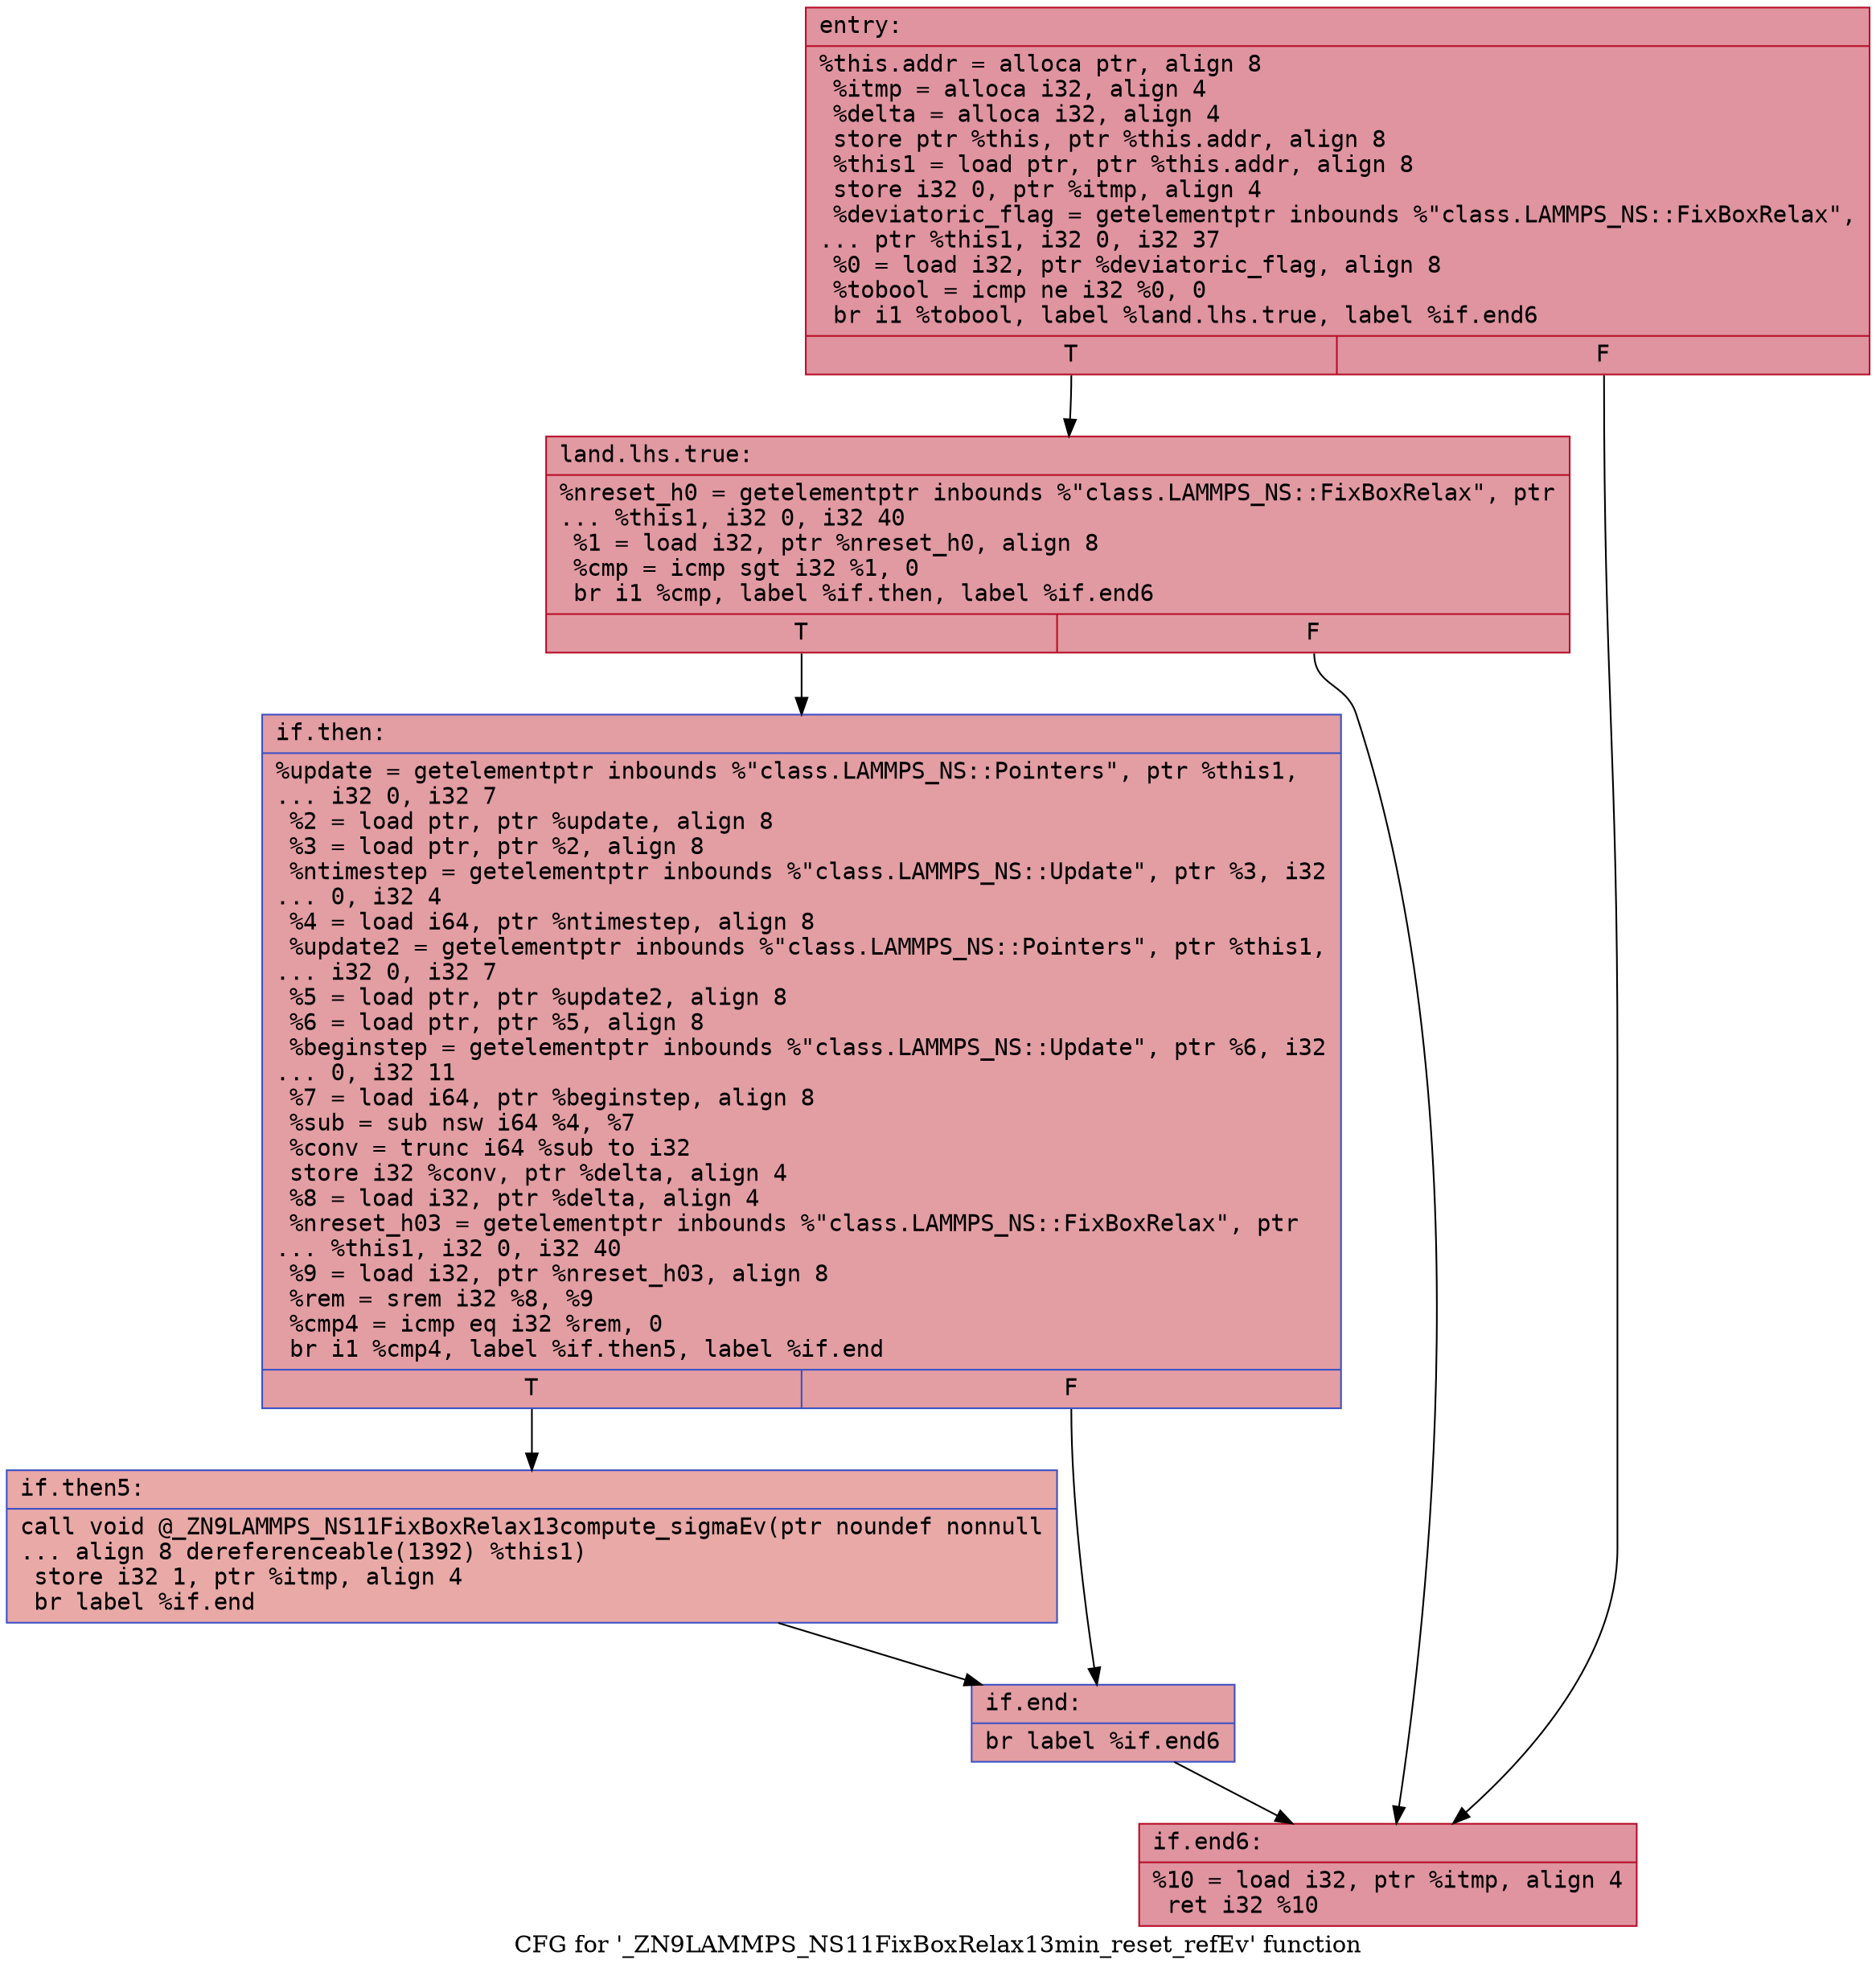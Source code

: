 digraph "CFG for '_ZN9LAMMPS_NS11FixBoxRelax13min_reset_refEv' function" {
	label="CFG for '_ZN9LAMMPS_NS11FixBoxRelax13min_reset_refEv' function";

	Node0x55810d819fb0 [shape=record,color="#b70d28ff", style=filled, fillcolor="#b70d2870" fontname="Courier",label="{entry:\l|  %this.addr = alloca ptr, align 8\l  %itmp = alloca i32, align 4\l  %delta = alloca i32, align 4\l  store ptr %this, ptr %this.addr, align 8\l  %this1 = load ptr, ptr %this.addr, align 8\l  store i32 0, ptr %itmp, align 4\l  %deviatoric_flag = getelementptr inbounds %\"class.LAMMPS_NS::FixBoxRelax\",\l... ptr %this1, i32 0, i32 37\l  %0 = load i32, ptr %deviatoric_flag, align 8\l  %tobool = icmp ne i32 %0, 0\l  br i1 %tobool, label %land.lhs.true, label %if.end6\l|{<s0>T|<s1>F}}"];
	Node0x55810d819fb0:s0 -> Node0x55810d81a580[tooltip="entry -> land.lhs.true\nProbability 62.50%" ];
	Node0x55810d819fb0:s1 -> Node0x55810d81a5d0[tooltip="entry -> if.end6\nProbability 37.50%" ];
	Node0x55810d81a580 [shape=record,color="#b70d28ff", style=filled, fillcolor="#bb1b2c70" fontname="Courier",label="{land.lhs.true:\l|  %nreset_h0 = getelementptr inbounds %\"class.LAMMPS_NS::FixBoxRelax\", ptr\l... %this1, i32 0, i32 40\l  %1 = load i32, ptr %nreset_h0, align 8\l  %cmp = icmp sgt i32 %1, 0\l  br i1 %cmp, label %if.then, label %if.end6\l|{<s0>T|<s1>F}}"];
	Node0x55810d81a580:s0 -> Node0x55810d81a910[tooltip="land.lhs.true -> if.then\nProbability 62.50%" ];
	Node0x55810d81a580:s1 -> Node0x55810d81a5d0[tooltip="land.lhs.true -> if.end6\nProbability 37.50%" ];
	Node0x55810d81a910 [shape=record,color="#3d50c3ff", style=filled, fillcolor="#be242e70" fontname="Courier",label="{if.then:\l|  %update = getelementptr inbounds %\"class.LAMMPS_NS::Pointers\", ptr %this1,\l... i32 0, i32 7\l  %2 = load ptr, ptr %update, align 8\l  %3 = load ptr, ptr %2, align 8\l  %ntimestep = getelementptr inbounds %\"class.LAMMPS_NS::Update\", ptr %3, i32\l... 0, i32 4\l  %4 = load i64, ptr %ntimestep, align 8\l  %update2 = getelementptr inbounds %\"class.LAMMPS_NS::Pointers\", ptr %this1,\l... i32 0, i32 7\l  %5 = load ptr, ptr %update2, align 8\l  %6 = load ptr, ptr %5, align 8\l  %beginstep = getelementptr inbounds %\"class.LAMMPS_NS::Update\", ptr %6, i32\l... 0, i32 11\l  %7 = load i64, ptr %beginstep, align 8\l  %sub = sub nsw i64 %4, %7\l  %conv = trunc i64 %sub to i32\l  store i32 %conv, ptr %delta, align 4\l  %8 = load i32, ptr %delta, align 4\l  %nreset_h03 = getelementptr inbounds %\"class.LAMMPS_NS::FixBoxRelax\", ptr\l... %this1, i32 0, i32 40\l  %9 = load i32, ptr %nreset_h03, align 8\l  %rem = srem i32 %8, %9\l  %cmp4 = icmp eq i32 %rem, 0\l  br i1 %cmp4, label %if.then5, label %if.end\l|{<s0>T|<s1>F}}"];
	Node0x55810d81a910:s0 -> Node0x55810d81b7a0[tooltip="if.then -> if.then5\nProbability 37.50%" ];
	Node0x55810d81a910:s1 -> Node0x55810d81b820[tooltip="if.then -> if.end\nProbability 62.50%" ];
	Node0x55810d81b7a0 [shape=record,color="#3d50c3ff", style=filled, fillcolor="#ca3b3770" fontname="Courier",label="{if.then5:\l|  call void @_ZN9LAMMPS_NS11FixBoxRelax13compute_sigmaEv(ptr noundef nonnull\l... align 8 dereferenceable(1392) %this1)\l  store i32 1, ptr %itmp, align 4\l  br label %if.end\l}"];
	Node0x55810d81b7a0 -> Node0x55810d81b820[tooltip="if.then5 -> if.end\nProbability 100.00%" ];
	Node0x55810d81b820 [shape=record,color="#3d50c3ff", style=filled, fillcolor="#be242e70" fontname="Courier",label="{if.end:\l|  br label %if.end6\l}"];
	Node0x55810d81b820 -> Node0x55810d81a5d0[tooltip="if.end -> if.end6\nProbability 100.00%" ];
	Node0x55810d81a5d0 [shape=record,color="#b70d28ff", style=filled, fillcolor="#b70d2870" fontname="Courier",label="{if.end6:\l|  %10 = load i32, ptr %itmp, align 4\l  ret i32 %10\l}"];
}
